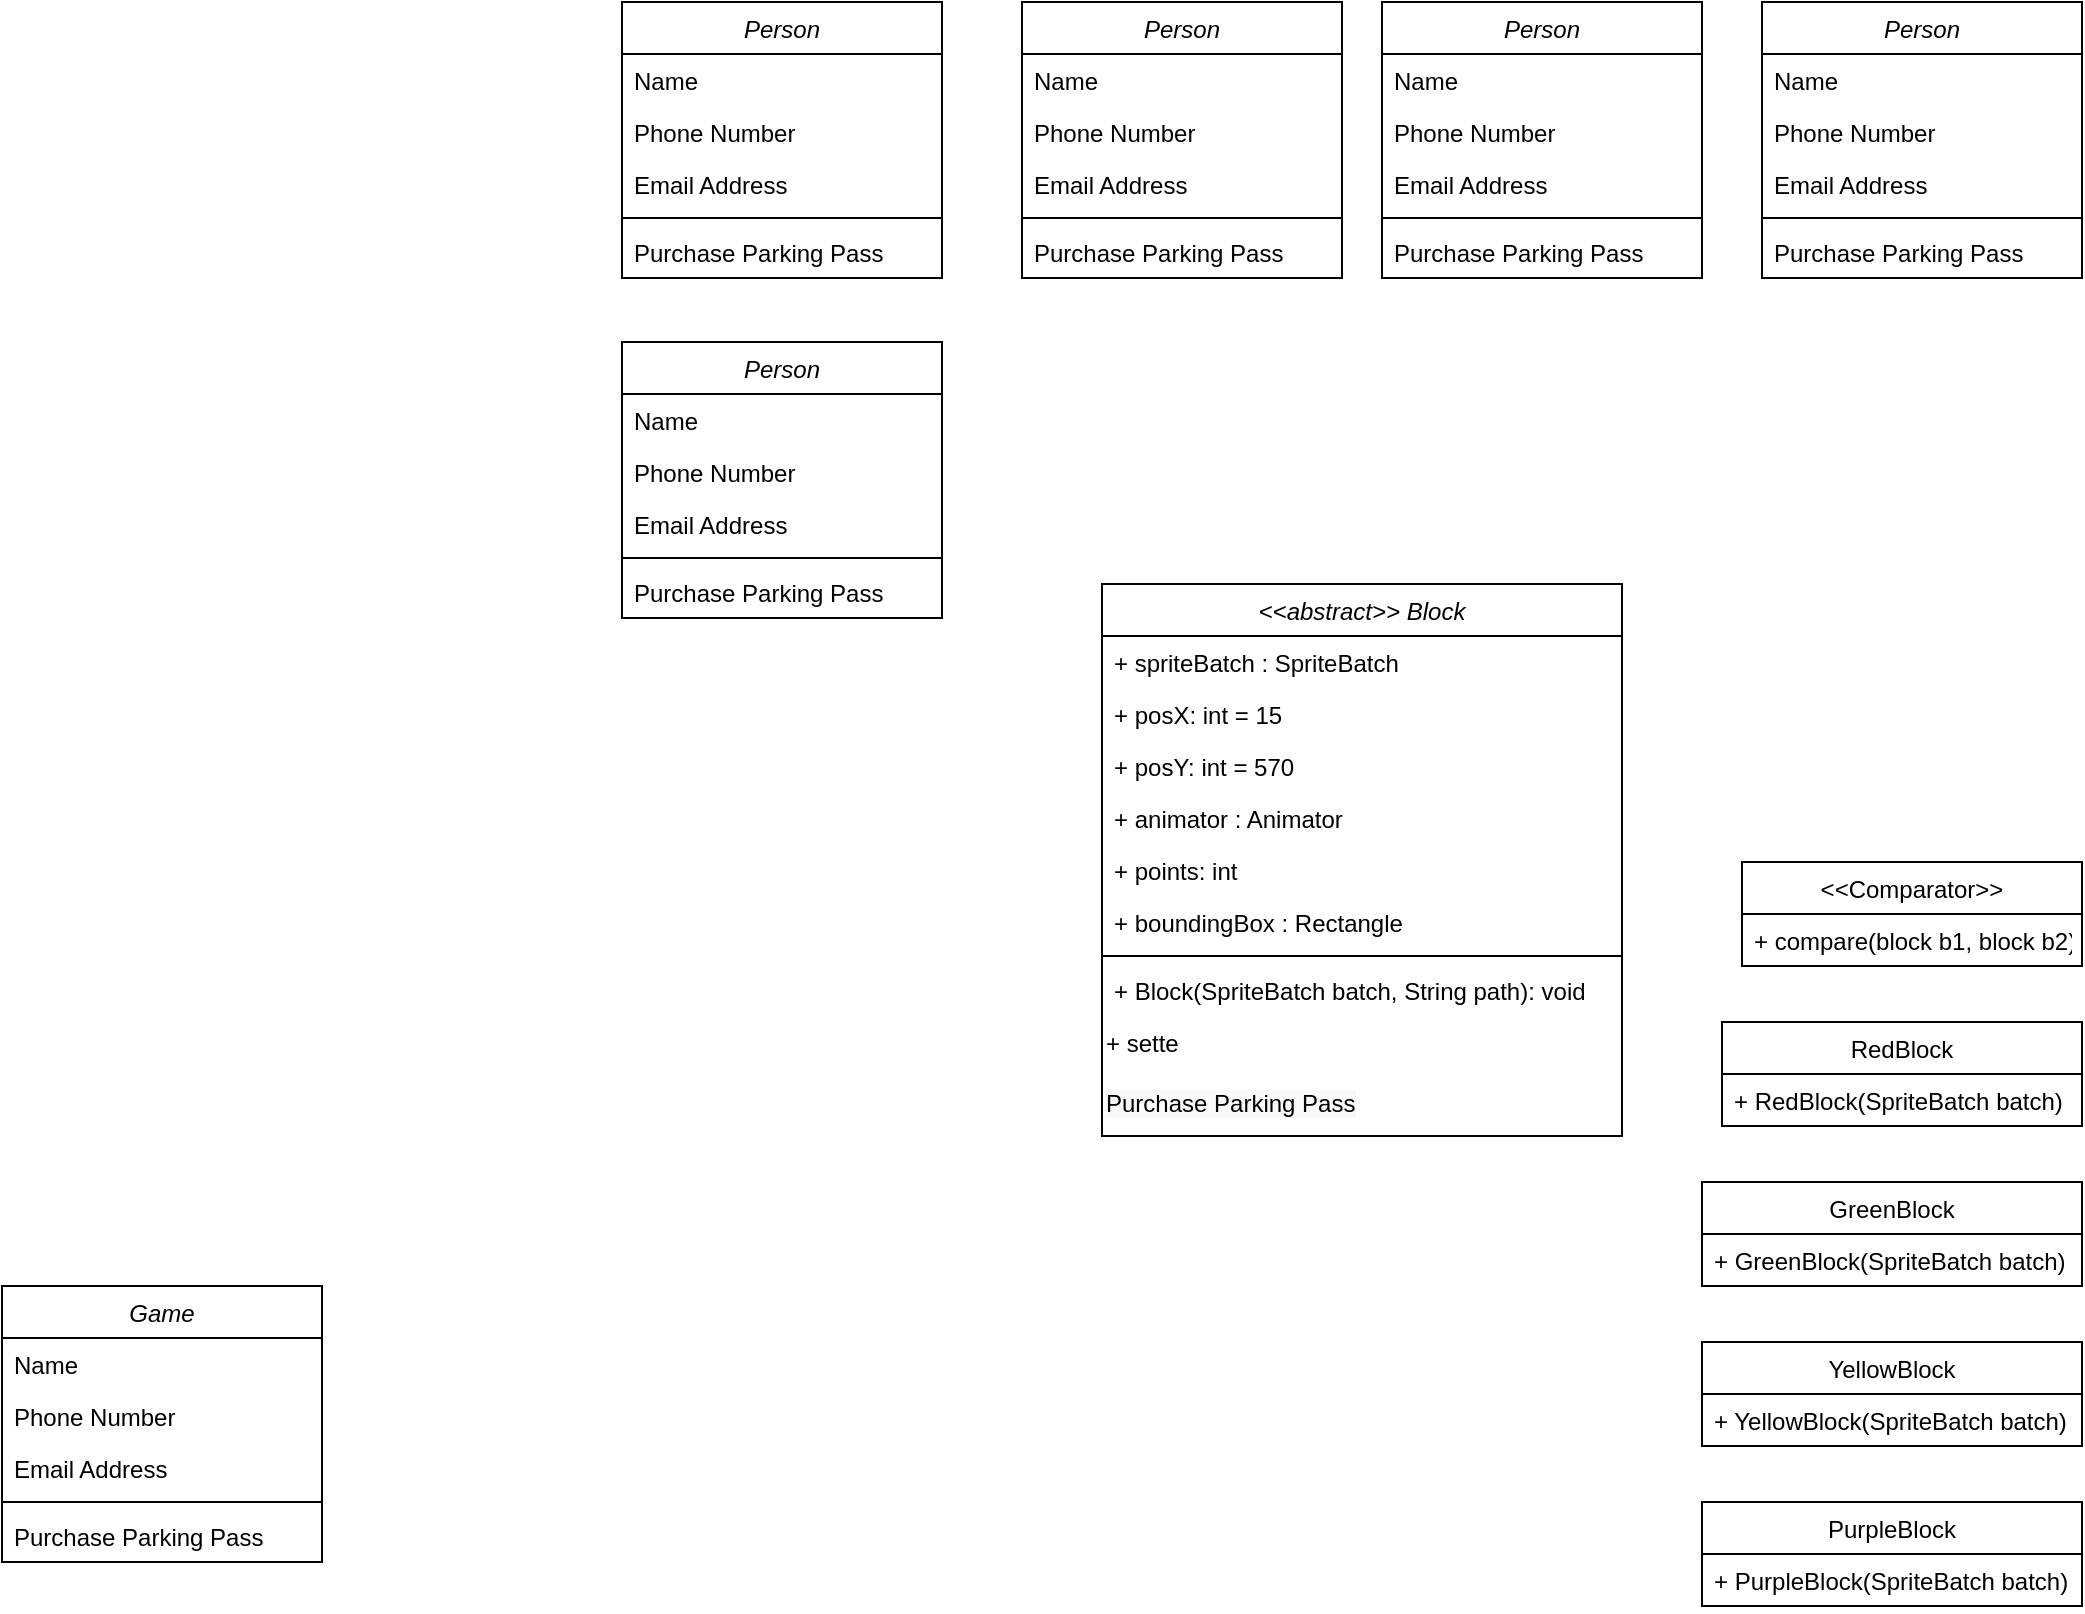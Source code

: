<mxfile version="14.8.1" type="github">
  <diagram id="C5RBs43oDa-KdzZeNtuy" name="Page-1">
    <mxGraphModel dx="1490" dy="551" grid="1" gridSize="10" guides="1" tooltips="1" connect="1" arrows="1" fold="1" page="1" pageScale="1" pageWidth="827" pageHeight="1169" math="0" shadow="0">
      <root>
        <mxCell id="WIyWlLk6GJQsqaUBKTNV-0" />
        <mxCell id="WIyWlLk6GJQsqaUBKTNV-1" parent="WIyWlLk6GJQsqaUBKTNV-0" />
        <mxCell id="zkfFHV4jXpPFQw0GAbJ--0" value="Game" style="swimlane;fontStyle=2;align=center;verticalAlign=top;childLayout=stackLayout;horizontal=1;startSize=26;horizontalStack=0;resizeParent=1;resizeLast=0;collapsible=1;marginBottom=0;rounded=0;shadow=0;strokeWidth=1;" parent="WIyWlLk6GJQsqaUBKTNV-1" vertex="1">
          <mxGeometry x="600" y="972" width="160" height="138" as="geometry">
            <mxRectangle x="230" y="140" width="160" height="26" as="alternateBounds" />
          </mxGeometry>
        </mxCell>
        <mxCell id="zkfFHV4jXpPFQw0GAbJ--1" value="Name" style="text;align=left;verticalAlign=top;spacingLeft=4;spacingRight=4;overflow=hidden;rotatable=0;points=[[0,0.5],[1,0.5]];portConstraint=eastwest;" parent="zkfFHV4jXpPFQw0GAbJ--0" vertex="1">
          <mxGeometry y="26" width="160" height="26" as="geometry" />
        </mxCell>
        <mxCell id="zkfFHV4jXpPFQw0GAbJ--2" value="Phone Number" style="text;align=left;verticalAlign=top;spacingLeft=4;spacingRight=4;overflow=hidden;rotatable=0;points=[[0,0.5],[1,0.5]];portConstraint=eastwest;rounded=0;shadow=0;html=0;" parent="zkfFHV4jXpPFQw0GAbJ--0" vertex="1">
          <mxGeometry y="52" width="160" height="26" as="geometry" />
        </mxCell>
        <mxCell id="zkfFHV4jXpPFQw0GAbJ--3" value="Email Address" style="text;align=left;verticalAlign=top;spacingLeft=4;spacingRight=4;overflow=hidden;rotatable=0;points=[[0,0.5],[1,0.5]];portConstraint=eastwest;rounded=0;shadow=0;html=0;" parent="zkfFHV4jXpPFQw0GAbJ--0" vertex="1">
          <mxGeometry y="78" width="160" height="26" as="geometry" />
        </mxCell>
        <mxCell id="zkfFHV4jXpPFQw0GAbJ--4" value="" style="line;html=1;strokeWidth=1;align=left;verticalAlign=middle;spacingTop=-1;spacingLeft=3;spacingRight=3;rotatable=0;labelPosition=right;points=[];portConstraint=eastwest;" parent="zkfFHV4jXpPFQw0GAbJ--0" vertex="1">
          <mxGeometry y="104" width="160" height="8" as="geometry" />
        </mxCell>
        <mxCell id="zkfFHV4jXpPFQw0GAbJ--5" value="Purchase Parking Pass" style="text;align=left;verticalAlign=top;spacingLeft=4;spacingRight=4;overflow=hidden;rotatable=0;points=[[0,0.5],[1,0.5]];portConstraint=eastwest;" parent="zkfFHV4jXpPFQw0GAbJ--0" vertex="1">
          <mxGeometry y="112" width="160" height="26" as="geometry" />
        </mxCell>
        <mxCell id="zkfFHV4jXpPFQw0GAbJ--13" value="GreenBlock" style="swimlane;fontStyle=0;align=center;verticalAlign=top;childLayout=stackLayout;horizontal=1;startSize=26;horizontalStack=0;resizeParent=1;resizeLast=0;collapsible=1;marginBottom=0;rounded=0;shadow=0;strokeWidth=1;" parent="WIyWlLk6GJQsqaUBKTNV-1" vertex="1">
          <mxGeometry x="1450" y="920" width="190" height="52" as="geometry">
            <mxRectangle x="340" y="380" width="170" height="26" as="alternateBounds" />
          </mxGeometry>
        </mxCell>
        <mxCell id="zkfFHV4jXpPFQw0GAbJ--14" value="+ GreenBlock(SpriteBatch batch)" style="text;align=left;verticalAlign=top;spacingLeft=4;spacingRight=4;overflow=hidden;rotatable=0;points=[[0,0.5],[1,0.5]];portConstraint=eastwest;" parent="zkfFHV4jXpPFQw0GAbJ--13" vertex="1">
          <mxGeometry y="26" width="190" height="26" as="geometry" />
        </mxCell>
        <mxCell id="kobQuYF01rp85UYOzgpy-0" value="Person" style="swimlane;fontStyle=2;align=center;verticalAlign=top;childLayout=stackLayout;horizontal=1;startSize=26;horizontalStack=0;resizeParent=1;resizeLast=0;collapsible=1;marginBottom=0;rounded=0;shadow=0;strokeWidth=1;" vertex="1" parent="WIyWlLk6GJQsqaUBKTNV-1">
          <mxGeometry x="910" y="330" width="160" height="138" as="geometry">
            <mxRectangle x="230" y="140" width="160" height="26" as="alternateBounds" />
          </mxGeometry>
        </mxCell>
        <mxCell id="kobQuYF01rp85UYOzgpy-1" value="Name" style="text;align=left;verticalAlign=top;spacingLeft=4;spacingRight=4;overflow=hidden;rotatable=0;points=[[0,0.5],[1,0.5]];portConstraint=eastwest;" vertex="1" parent="kobQuYF01rp85UYOzgpy-0">
          <mxGeometry y="26" width="160" height="26" as="geometry" />
        </mxCell>
        <mxCell id="kobQuYF01rp85UYOzgpy-2" value="Phone Number" style="text;align=left;verticalAlign=top;spacingLeft=4;spacingRight=4;overflow=hidden;rotatable=0;points=[[0,0.5],[1,0.5]];portConstraint=eastwest;rounded=0;shadow=0;html=0;" vertex="1" parent="kobQuYF01rp85UYOzgpy-0">
          <mxGeometry y="52" width="160" height="26" as="geometry" />
        </mxCell>
        <mxCell id="kobQuYF01rp85UYOzgpy-3" value="Email Address" style="text;align=left;verticalAlign=top;spacingLeft=4;spacingRight=4;overflow=hidden;rotatable=0;points=[[0,0.5],[1,0.5]];portConstraint=eastwest;rounded=0;shadow=0;html=0;" vertex="1" parent="kobQuYF01rp85UYOzgpy-0">
          <mxGeometry y="78" width="160" height="26" as="geometry" />
        </mxCell>
        <mxCell id="kobQuYF01rp85UYOzgpy-4" value="" style="line;html=1;strokeWidth=1;align=left;verticalAlign=middle;spacingTop=-1;spacingLeft=3;spacingRight=3;rotatable=0;labelPosition=right;points=[];portConstraint=eastwest;" vertex="1" parent="kobQuYF01rp85UYOzgpy-0">
          <mxGeometry y="104" width="160" height="8" as="geometry" />
        </mxCell>
        <mxCell id="kobQuYF01rp85UYOzgpy-5" value="Purchase Parking Pass" style="text;align=left;verticalAlign=top;spacingLeft=4;spacingRight=4;overflow=hidden;rotatable=0;points=[[0,0.5],[1,0.5]];portConstraint=eastwest;" vertex="1" parent="kobQuYF01rp85UYOzgpy-0">
          <mxGeometry y="112" width="160" height="26" as="geometry" />
        </mxCell>
        <mxCell id="kobQuYF01rp85UYOzgpy-7" value="Person" style="swimlane;fontStyle=2;align=center;verticalAlign=top;childLayout=stackLayout;horizontal=1;startSize=26;horizontalStack=0;resizeParent=1;resizeLast=0;collapsible=1;marginBottom=0;rounded=0;shadow=0;strokeWidth=1;" vertex="1" parent="WIyWlLk6GJQsqaUBKTNV-1">
          <mxGeometry x="1110" y="330" width="160" height="138" as="geometry">
            <mxRectangle x="230" y="140" width="160" height="26" as="alternateBounds" />
          </mxGeometry>
        </mxCell>
        <mxCell id="kobQuYF01rp85UYOzgpy-8" value="Name" style="text;align=left;verticalAlign=top;spacingLeft=4;spacingRight=4;overflow=hidden;rotatable=0;points=[[0,0.5],[1,0.5]];portConstraint=eastwest;" vertex="1" parent="kobQuYF01rp85UYOzgpy-7">
          <mxGeometry y="26" width="160" height="26" as="geometry" />
        </mxCell>
        <mxCell id="kobQuYF01rp85UYOzgpy-9" value="Phone Number" style="text;align=left;verticalAlign=top;spacingLeft=4;spacingRight=4;overflow=hidden;rotatable=0;points=[[0,0.5],[1,0.5]];portConstraint=eastwest;rounded=0;shadow=0;html=0;" vertex="1" parent="kobQuYF01rp85UYOzgpy-7">
          <mxGeometry y="52" width="160" height="26" as="geometry" />
        </mxCell>
        <mxCell id="kobQuYF01rp85UYOzgpy-10" value="Email Address" style="text;align=left;verticalAlign=top;spacingLeft=4;spacingRight=4;overflow=hidden;rotatable=0;points=[[0,0.5],[1,0.5]];portConstraint=eastwest;rounded=0;shadow=0;html=0;" vertex="1" parent="kobQuYF01rp85UYOzgpy-7">
          <mxGeometry y="78" width="160" height="26" as="geometry" />
        </mxCell>
        <mxCell id="kobQuYF01rp85UYOzgpy-11" value="" style="line;html=1;strokeWidth=1;align=left;verticalAlign=middle;spacingTop=-1;spacingLeft=3;spacingRight=3;rotatable=0;labelPosition=right;points=[];portConstraint=eastwest;" vertex="1" parent="kobQuYF01rp85UYOzgpy-7">
          <mxGeometry y="104" width="160" height="8" as="geometry" />
        </mxCell>
        <mxCell id="kobQuYF01rp85UYOzgpy-12" value="Purchase Parking Pass" style="text;align=left;verticalAlign=top;spacingLeft=4;spacingRight=4;overflow=hidden;rotatable=0;points=[[0,0.5],[1,0.5]];portConstraint=eastwest;" vertex="1" parent="kobQuYF01rp85UYOzgpy-7">
          <mxGeometry y="112" width="160" height="26" as="geometry" />
        </mxCell>
        <mxCell id="kobQuYF01rp85UYOzgpy-14" value="Person" style="swimlane;fontStyle=2;align=center;verticalAlign=top;childLayout=stackLayout;horizontal=1;startSize=26;horizontalStack=0;resizeParent=1;resizeLast=0;collapsible=1;marginBottom=0;rounded=0;shadow=0;strokeWidth=1;" vertex="1" parent="WIyWlLk6GJQsqaUBKTNV-1">
          <mxGeometry x="1290" y="330" width="160" height="138" as="geometry">
            <mxRectangle x="230" y="140" width="160" height="26" as="alternateBounds" />
          </mxGeometry>
        </mxCell>
        <mxCell id="kobQuYF01rp85UYOzgpy-15" value="Name" style="text;align=left;verticalAlign=top;spacingLeft=4;spacingRight=4;overflow=hidden;rotatable=0;points=[[0,0.5],[1,0.5]];portConstraint=eastwest;" vertex="1" parent="kobQuYF01rp85UYOzgpy-14">
          <mxGeometry y="26" width="160" height="26" as="geometry" />
        </mxCell>
        <mxCell id="kobQuYF01rp85UYOzgpy-16" value="Phone Number" style="text;align=left;verticalAlign=top;spacingLeft=4;spacingRight=4;overflow=hidden;rotatable=0;points=[[0,0.5],[1,0.5]];portConstraint=eastwest;rounded=0;shadow=0;html=0;" vertex="1" parent="kobQuYF01rp85UYOzgpy-14">
          <mxGeometry y="52" width="160" height="26" as="geometry" />
        </mxCell>
        <mxCell id="kobQuYF01rp85UYOzgpy-17" value="Email Address" style="text;align=left;verticalAlign=top;spacingLeft=4;spacingRight=4;overflow=hidden;rotatable=0;points=[[0,0.5],[1,0.5]];portConstraint=eastwest;rounded=0;shadow=0;html=0;" vertex="1" parent="kobQuYF01rp85UYOzgpy-14">
          <mxGeometry y="78" width="160" height="26" as="geometry" />
        </mxCell>
        <mxCell id="kobQuYF01rp85UYOzgpy-18" value="" style="line;html=1;strokeWidth=1;align=left;verticalAlign=middle;spacingTop=-1;spacingLeft=3;spacingRight=3;rotatable=0;labelPosition=right;points=[];portConstraint=eastwest;" vertex="1" parent="kobQuYF01rp85UYOzgpy-14">
          <mxGeometry y="104" width="160" height="8" as="geometry" />
        </mxCell>
        <mxCell id="kobQuYF01rp85UYOzgpy-19" value="Purchase Parking Pass" style="text;align=left;verticalAlign=top;spacingLeft=4;spacingRight=4;overflow=hidden;rotatable=0;points=[[0,0.5],[1,0.5]];portConstraint=eastwest;" vertex="1" parent="kobQuYF01rp85UYOzgpy-14">
          <mxGeometry y="112" width="160" height="26" as="geometry" />
        </mxCell>
        <mxCell id="kobQuYF01rp85UYOzgpy-20" value="Person" style="swimlane;fontStyle=2;align=center;verticalAlign=top;childLayout=stackLayout;horizontal=1;startSize=26;horizontalStack=0;resizeParent=1;resizeLast=0;collapsible=1;marginBottom=0;rounded=0;shadow=0;strokeWidth=1;" vertex="1" parent="WIyWlLk6GJQsqaUBKTNV-1">
          <mxGeometry x="1480" y="330" width="160" height="138" as="geometry">
            <mxRectangle x="230" y="140" width="160" height="26" as="alternateBounds" />
          </mxGeometry>
        </mxCell>
        <mxCell id="kobQuYF01rp85UYOzgpy-21" value="Name" style="text;align=left;verticalAlign=top;spacingLeft=4;spacingRight=4;overflow=hidden;rotatable=0;points=[[0,0.5],[1,0.5]];portConstraint=eastwest;" vertex="1" parent="kobQuYF01rp85UYOzgpy-20">
          <mxGeometry y="26" width="160" height="26" as="geometry" />
        </mxCell>
        <mxCell id="kobQuYF01rp85UYOzgpy-22" value="Phone Number" style="text;align=left;verticalAlign=top;spacingLeft=4;spacingRight=4;overflow=hidden;rotatable=0;points=[[0,0.5],[1,0.5]];portConstraint=eastwest;rounded=0;shadow=0;html=0;" vertex="1" parent="kobQuYF01rp85UYOzgpy-20">
          <mxGeometry y="52" width="160" height="26" as="geometry" />
        </mxCell>
        <mxCell id="kobQuYF01rp85UYOzgpy-23" value="Email Address" style="text;align=left;verticalAlign=top;spacingLeft=4;spacingRight=4;overflow=hidden;rotatable=0;points=[[0,0.5],[1,0.5]];portConstraint=eastwest;rounded=0;shadow=0;html=0;" vertex="1" parent="kobQuYF01rp85UYOzgpy-20">
          <mxGeometry y="78" width="160" height="26" as="geometry" />
        </mxCell>
        <mxCell id="kobQuYF01rp85UYOzgpy-24" value="" style="line;html=1;strokeWidth=1;align=left;verticalAlign=middle;spacingTop=-1;spacingLeft=3;spacingRight=3;rotatable=0;labelPosition=right;points=[];portConstraint=eastwest;" vertex="1" parent="kobQuYF01rp85UYOzgpy-20">
          <mxGeometry y="104" width="160" height="8" as="geometry" />
        </mxCell>
        <mxCell id="kobQuYF01rp85UYOzgpy-25" value="Purchase Parking Pass" style="text;align=left;verticalAlign=top;spacingLeft=4;spacingRight=4;overflow=hidden;rotatable=0;points=[[0,0.5],[1,0.5]];portConstraint=eastwest;" vertex="1" parent="kobQuYF01rp85UYOzgpy-20">
          <mxGeometry y="112" width="160" height="26" as="geometry" />
        </mxCell>
        <mxCell id="kobQuYF01rp85UYOzgpy-26" value="Person" style="swimlane;fontStyle=2;align=center;verticalAlign=top;childLayout=stackLayout;horizontal=1;startSize=26;horizontalStack=0;resizeParent=1;resizeLast=0;collapsible=1;marginBottom=0;rounded=0;shadow=0;strokeWidth=1;" vertex="1" parent="WIyWlLk6GJQsqaUBKTNV-1">
          <mxGeometry x="910" y="500" width="160" height="138" as="geometry">
            <mxRectangle x="230" y="140" width="160" height="26" as="alternateBounds" />
          </mxGeometry>
        </mxCell>
        <mxCell id="kobQuYF01rp85UYOzgpy-27" value="Name" style="text;align=left;verticalAlign=top;spacingLeft=4;spacingRight=4;overflow=hidden;rotatable=0;points=[[0,0.5],[1,0.5]];portConstraint=eastwest;" vertex="1" parent="kobQuYF01rp85UYOzgpy-26">
          <mxGeometry y="26" width="160" height="26" as="geometry" />
        </mxCell>
        <mxCell id="kobQuYF01rp85UYOzgpy-28" value="Phone Number" style="text;align=left;verticalAlign=top;spacingLeft=4;spacingRight=4;overflow=hidden;rotatable=0;points=[[0,0.5],[1,0.5]];portConstraint=eastwest;rounded=0;shadow=0;html=0;" vertex="1" parent="kobQuYF01rp85UYOzgpy-26">
          <mxGeometry y="52" width="160" height="26" as="geometry" />
        </mxCell>
        <mxCell id="kobQuYF01rp85UYOzgpy-29" value="Email Address" style="text;align=left;verticalAlign=top;spacingLeft=4;spacingRight=4;overflow=hidden;rotatable=0;points=[[0,0.5],[1,0.5]];portConstraint=eastwest;rounded=0;shadow=0;html=0;" vertex="1" parent="kobQuYF01rp85UYOzgpy-26">
          <mxGeometry y="78" width="160" height="26" as="geometry" />
        </mxCell>
        <mxCell id="kobQuYF01rp85UYOzgpy-30" value="" style="line;html=1;strokeWidth=1;align=left;verticalAlign=middle;spacingTop=-1;spacingLeft=3;spacingRight=3;rotatable=0;labelPosition=right;points=[];portConstraint=eastwest;" vertex="1" parent="kobQuYF01rp85UYOzgpy-26">
          <mxGeometry y="104" width="160" height="8" as="geometry" />
        </mxCell>
        <mxCell id="kobQuYF01rp85UYOzgpy-31" value="Purchase Parking Pass" style="text;align=left;verticalAlign=top;spacingLeft=4;spacingRight=4;overflow=hidden;rotatable=0;points=[[0,0.5],[1,0.5]];portConstraint=eastwest;" vertex="1" parent="kobQuYF01rp85UYOzgpy-26">
          <mxGeometry y="112" width="160" height="26" as="geometry" />
        </mxCell>
        <mxCell id="kobQuYF01rp85UYOzgpy-32" value="&lt;&lt;abstract&gt;&gt; Block" style="swimlane;fontStyle=2;align=center;verticalAlign=top;childLayout=stackLayout;horizontal=1;startSize=26;horizontalStack=0;resizeParent=1;resizeLast=0;collapsible=1;marginBottom=0;rounded=0;shadow=0;strokeWidth=1;" vertex="1" parent="WIyWlLk6GJQsqaUBKTNV-1">
          <mxGeometry x="1150" y="621" width="260" height="276" as="geometry">
            <mxRectangle x="1110" y="730" width="160" height="26" as="alternateBounds" />
          </mxGeometry>
        </mxCell>
        <mxCell id="kobQuYF01rp85UYOzgpy-35" value="+ spriteBatch : SpriteBatch" style="text;align=left;verticalAlign=top;spacingLeft=4;spacingRight=4;overflow=hidden;rotatable=0;points=[[0,0.5],[1,0.5]];portConstraint=eastwest;rounded=0;shadow=0;html=0;" vertex="1" parent="kobQuYF01rp85UYOzgpy-32">
          <mxGeometry y="26" width="260" height="26" as="geometry" />
        </mxCell>
        <mxCell id="kobQuYF01rp85UYOzgpy-33" value="+ posX: int = 15" style="text;align=left;verticalAlign=top;spacingLeft=4;spacingRight=4;overflow=hidden;rotatable=0;points=[[0,0.5],[1,0.5]];portConstraint=eastwest;" vertex="1" parent="kobQuYF01rp85UYOzgpy-32">
          <mxGeometry y="52" width="260" height="26" as="geometry" />
        </mxCell>
        <mxCell id="kobQuYF01rp85UYOzgpy-34" value="+ posY: int = 570" style="text;align=left;verticalAlign=top;spacingLeft=4;spacingRight=4;overflow=hidden;rotatable=0;points=[[0,0.5],[1,0.5]];portConstraint=eastwest;rounded=0;shadow=0;html=0;" vertex="1" parent="kobQuYF01rp85UYOzgpy-32">
          <mxGeometry y="78" width="260" height="26" as="geometry" />
        </mxCell>
        <mxCell id="kobQuYF01rp85UYOzgpy-46" value="+ animator : Animator" style="text;align=left;verticalAlign=top;spacingLeft=4;spacingRight=4;overflow=hidden;rotatable=0;points=[[0,0.5],[1,0.5]];portConstraint=eastwest;rounded=0;shadow=0;html=0;" vertex="1" parent="kobQuYF01rp85UYOzgpy-32">
          <mxGeometry y="104" width="260" height="26" as="geometry" />
        </mxCell>
        <mxCell id="kobQuYF01rp85UYOzgpy-47" value="+ points: int" style="text;align=left;verticalAlign=top;spacingLeft=4;spacingRight=4;overflow=hidden;rotatable=0;points=[[0,0.5],[1,0.5]];portConstraint=eastwest;rounded=0;shadow=0;html=0;" vertex="1" parent="kobQuYF01rp85UYOzgpy-32">
          <mxGeometry y="130" width="260" height="26" as="geometry" />
        </mxCell>
        <mxCell id="kobQuYF01rp85UYOzgpy-48" value="+ boundingBox : Rectangle" style="text;align=left;verticalAlign=top;spacingLeft=4;spacingRight=4;overflow=hidden;rotatable=0;points=[[0,0.5],[1,0.5]];portConstraint=eastwest;rounded=0;shadow=0;html=0;" vertex="1" parent="kobQuYF01rp85UYOzgpy-32">
          <mxGeometry y="156" width="260" height="26" as="geometry" />
        </mxCell>
        <mxCell id="kobQuYF01rp85UYOzgpy-36" value="" style="line;html=1;strokeWidth=1;align=left;verticalAlign=middle;spacingTop=-1;spacingLeft=3;spacingRight=3;rotatable=0;labelPosition=right;points=[];portConstraint=eastwest;" vertex="1" parent="kobQuYF01rp85UYOzgpy-32">
          <mxGeometry y="182" width="260" height="8" as="geometry" />
        </mxCell>
        <mxCell id="kobQuYF01rp85UYOzgpy-37" value="+ Block(SpriteBatch batch, String path): void" style="text;align=left;verticalAlign=top;spacingLeft=4;spacingRight=4;overflow=hidden;rotatable=0;points=[[0,0.5],[1,0.5]];portConstraint=eastwest;" vertex="1" parent="kobQuYF01rp85UYOzgpy-32">
          <mxGeometry y="190" width="260" height="26" as="geometry" />
        </mxCell>
        <mxCell id="kobQuYF01rp85UYOzgpy-49" value="&lt;font face=&quot;helvetica&quot;&gt;+ sette&lt;/font&gt;" style="text;whiteSpace=wrap;html=1;" vertex="1" parent="kobQuYF01rp85UYOzgpy-32">
          <mxGeometry y="216" width="260" height="30" as="geometry" />
        </mxCell>
        <mxCell id="kobQuYF01rp85UYOzgpy-50" value="&lt;span style=&quot;color: rgb(0, 0, 0); font-family: helvetica; font-size: 12px; font-style: normal; font-weight: 400; letter-spacing: normal; text-align: left; text-indent: 0px; text-transform: none; word-spacing: 0px; background-color: rgb(248, 249, 250); display: inline; float: none;&quot;&gt;Purchase Parking Pass&lt;/span&gt;" style="text;whiteSpace=wrap;html=1;" vertex="1" parent="kobQuYF01rp85UYOzgpy-32">
          <mxGeometry y="246" width="260" height="30" as="geometry" />
        </mxCell>
        <mxCell id="kobQuYF01rp85UYOzgpy-38" value="RedBlock" style="swimlane;fontStyle=0;align=center;verticalAlign=top;childLayout=stackLayout;horizontal=1;startSize=26;horizontalStack=0;resizeParent=1;resizeLast=0;collapsible=1;marginBottom=0;rounded=0;shadow=0;strokeWidth=1;" vertex="1" parent="WIyWlLk6GJQsqaUBKTNV-1">
          <mxGeometry x="1460" y="840" width="180" height="52" as="geometry">
            <mxRectangle x="340" y="380" width="170" height="26" as="alternateBounds" />
          </mxGeometry>
        </mxCell>
        <mxCell id="kobQuYF01rp85UYOzgpy-39" value="+ RedBlock(SpriteBatch batch)" style="text;align=left;verticalAlign=top;spacingLeft=4;spacingRight=4;overflow=hidden;rotatable=0;points=[[0,0.5],[1,0.5]];portConstraint=eastwest;" vertex="1" parent="kobQuYF01rp85UYOzgpy-38">
          <mxGeometry y="26" width="180" height="26" as="geometry" />
        </mxCell>
        <mxCell id="kobQuYF01rp85UYOzgpy-40" value="PurpleBlock" style="swimlane;fontStyle=0;align=center;verticalAlign=top;childLayout=stackLayout;horizontal=1;startSize=26;horizontalStack=0;resizeParent=1;resizeLast=0;collapsible=1;marginBottom=0;rounded=0;shadow=0;strokeWidth=1;" vertex="1" parent="WIyWlLk6GJQsqaUBKTNV-1">
          <mxGeometry x="1450" y="1080" width="190" height="52" as="geometry">
            <mxRectangle x="340" y="380" width="170" height="26" as="alternateBounds" />
          </mxGeometry>
        </mxCell>
        <mxCell id="kobQuYF01rp85UYOzgpy-41" value="+ PurpleBlock(SpriteBatch batch)" style="text;align=left;verticalAlign=top;spacingLeft=4;spacingRight=4;overflow=hidden;rotatable=0;points=[[0,0.5],[1,0.5]];portConstraint=eastwest;" vertex="1" parent="kobQuYF01rp85UYOzgpy-40">
          <mxGeometry y="26" width="190" height="26" as="geometry" />
        </mxCell>
        <mxCell id="kobQuYF01rp85UYOzgpy-42" value="YellowBlock" style="swimlane;fontStyle=0;align=center;verticalAlign=top;childLayout=stackLayout;horizontal=1;startSize=26;horizontalStack=0;resizeParent=1;resizeLast=0;collapsible=1;marginBottom=0;rounded=0;shadow=0;strokeWidth=1;" vertex="1" parent="WIyWlLk6GJQsqaUBKTNV-1">
          <mxGeometry x="1450" y="1000" width="190" height="52" as="geometry">
            <mxRectangle x="340" y="380" width="170" height="26" as="alternateBounds" />
          </mxGeometry>
        </mxCell>
        <mxCell id="kobQuYF01rp85UYOzgpy-43" value="+ YellowBlock(SpriteBatch batch)" style="text;align=left;verticalAlign=top;spacingLeft=4;spacingRight=4;overflow=hidden;rotatable=0;points=[[0,0.5],[1,0.5]];portConstraint=eastwest;" vertex="1" parent="kobQuYF01rp85UYOzgpy-42">
          <mxGeometry y="26" width="190" height="26" as="geometry" />
        </mxCell>
        <mxCell id="kobQuYF01rp85UYOzgpy-44" value="&lt;&lt;Comparator&gt;&gt;" style="swimlane;fontStyle=0;align=center;verticalAlign=top;childLayout=stackLayout;horizontal=1;startSize=26;horizontalStack=0;resizeParent=1;resizeLast=0;collapsible=1;marginBottom=0;rounded=0;shadow=0;strokeWidth=1;" vertex="1" parent="WIyWlLk6GJQsqaUBKTNV-1">
          <mxGeometry x="1470" y="760" width="170" height="52" as="geometry">
            <mxRectangle x="340" y="380" width="170" height="26" as="alternateBounds" />
          </mxGeometry>
        </mxCell>
        <mxCell id="kobQuYF01rp85UYOzgpy-45" value="+ compare(block b1, block b2)" style="text;align=left;verticalAlign=top;spacingLeft=4;spacingRight=4;overflow=hidden;rotatable=0;points=[[0,0.5],[1,0.5]];portConstraint=eastwest;" vertex="1" parent="kobQuYF01rp85UYOzgpy-44">
          <mxGeometry y="26" width="170" height="26" as="geometry" />
        </mxCell>
      </root>
    </mxGraphModel>
  </diagram>
</mxfile>
